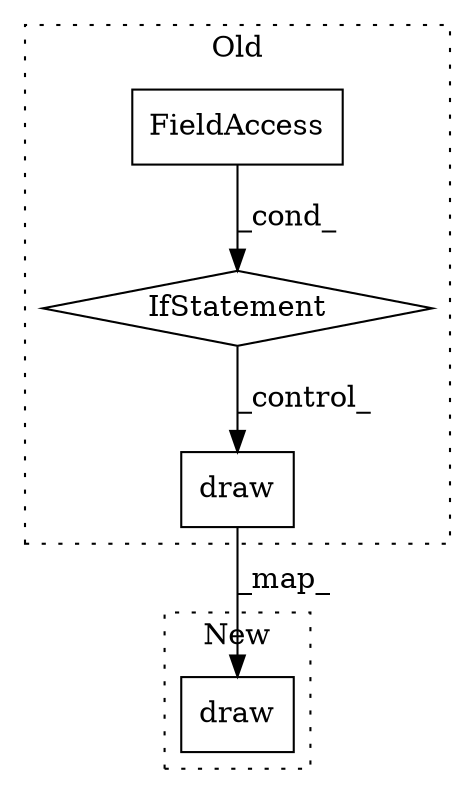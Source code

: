 digraph G {
subgraph cluster0 {
1 [label="draw" a="32" s="27738,27751" l="5,1" shape="box"];
3 [label="IfStatement" a="25" s="27613,27632" l="4,2" shape="diamond"];
4 [label="FieldAccess" a="22" s="27617" l="15" shape="box"];
label = "Old";
style="dotted";
}
subgraph cluster1 {
2 [label="draw" a="32" s="27547,27560" l="5,1" shape="box"];
label = "New";
style="dotted";
}
1 -> 2 [label="_map_"];
3 -> 1 [label="_control_"];
4 -> 3 [label="_cond_"];
}